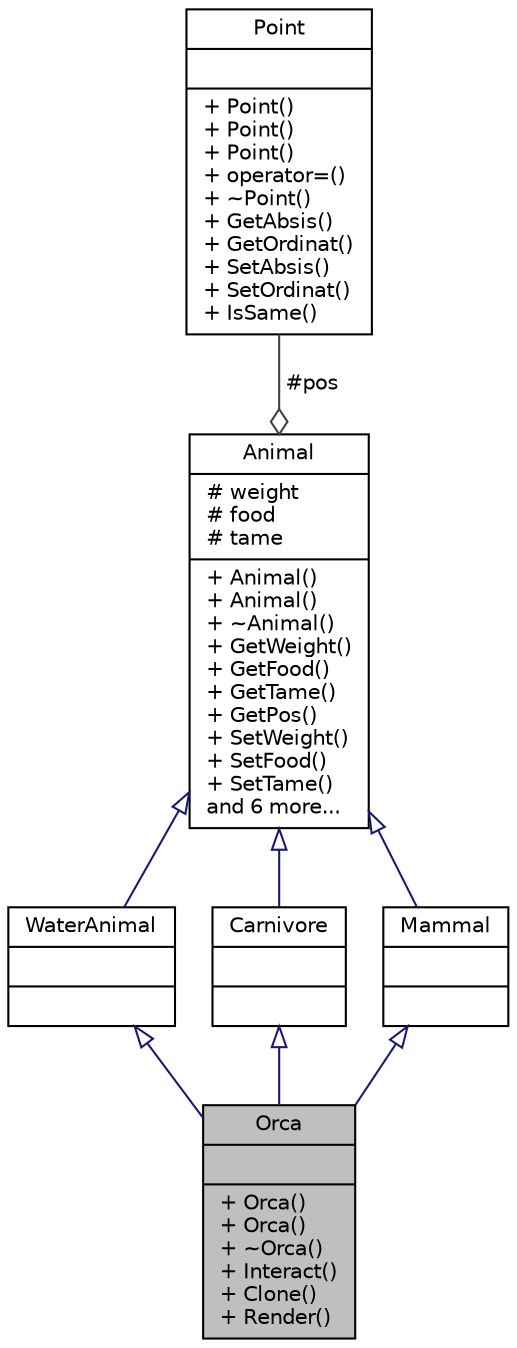 digraph "Orca"
{
  edge [fontname="Helvetica",fontsize="10",labelfontname="Helvetica",labelfontsize="10"];
  node [fontname="Helvetica",fontsize="10",shape=record];
  Node1 [label="{Orca\n||+ Orca()\l+ Orca()\l+ ~Orca()\l+ Interact()\l+ Clone()\l+ Render()\l}",height=0.2,width=0.4,color="black", fillcolor="grey75", style="filled", fontcolor="black"];
  Node2 -> Node1 [dir="back",color="midnightblue",fontsize="10",style="solid",arrowtail="onormal"];
  Node2 [label="{WaterAnimal\n||}",height=0.2,width=0.4,color="black", fillcolor="white", style="filled",URL="$classWaterAnimal.html"];
  Node3 -> Node2 [dir="back",color="midnightblue",fontsize="10",style="solid",arrowtail="onormal"];
  Node3 [label="{Animal\n|# weight\l# food\l# tame\l|+ Animal()\l+ Animal()\l+ ~Animal()\l+ GetWeight()\l+ GetFood()\l+ GetTame()\l+ GetPos()\l+ SetWeight()\l+ SetFood()\l+ SetTame()\land 6 more...\l}",height=0.2,width=0.4,color="black", fillcolor="white", style="filled",URL="$classAnimal.html"];
  Node4 -> Node3 [color="grey25",fontsize="10",style="solid",label=" #pos" ,arrowhead="odiamond"];
  Node4 [label="{Point\n||+ Point()\l+ Point()\l+ Point()\l+ operator=()\l+ ~Point()\l+ GetAbsis()\l+ GetOrdinat()\l+ SetAbsis()\l+ SetOrdinat()\l+ IsSame()\l}",height=0.2,width=0.4,color="black", fillcolor="white", style="filled",URL="$classPoint.html"];
  Node5 -> Node1 [dir="back",color="midnightblue",fontsize="10",style="solid",arrowtail="onormal"];
  Node5 [label="{Carnivore\n||}",height=0.2,width=0.4,color="black", fillcolor="white", style="filled",URL="$classCarnivore.html"];
  Node3 -> Node5 [dir="back",color="midnightblue",fontsize="10",style="solid",arrowtail="onormal"];
  Node6 -> Node1 [dir="back",color="midnightblue",fontsize="10",style="solid",arrowtail="onormal"];
  Node6 [label="{Mammal\n||}",height=0.2,width=0.4,color="black", fillcolor="white", style="filled",URL="$classMammal.html"];
  Node3 -> Node6 [dir="back",color="midnightblue",fontsize="10",style="solid",arrowtail="onormal"];
}
